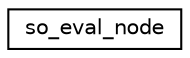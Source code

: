 digraph "Graphical Class Hierarchy"
{
 // LATEX_PDF_SIZE
  edge [fontname="Helvetica",fontsize="10",labelfontname="Helvetica",labelfontsize="10"];
  node [fontname="Helvetica",fontsize="10",shape=record];
  rankdir="LR";
  Node0 [label="so_eval_node",height=0.2,width=0.4,color="black", fillcolor="white", style="filled",URL="$structso__eval__node.html",tooltip=" "];
}
